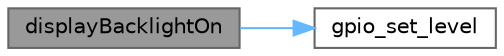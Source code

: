 digraph "displayBacklightOn"
{
 // LATEX_PDF_SIZE
  bgcolor="transparent";
  edge [fontname=Helvetica,fontsize=10,labelfontname=Helvetica,labelfontsize=10];
  node [fontname=Helvetica,fontsize=10,shape=box,height=0.2,width=0.4];
  rankdir="LR";
  Node1 [id="Node000001",label="displayBacklightOn",height=0.2,width=0.4,color="gray40", fillcolor="grey60", style="filled", fontcolor="black",tooltip="Turn on the display backlight."];
  Node1 -> Node2 [id="edge1_Node000001_Node000002",color="steelblue1",style="solid",tooltip=" "];
  Node2 [id="Node000002",label="gpio_set_level",height=0.2,width=0.4,color="grey40", fillcolor="white", style="filled",URL="$group__GPIO.html#ga6d929f90f89a8bccbe40da10a323a508",tooltip="Set the level of the output IO pin. If the pin is configured as input, this function does nothing."];
}
